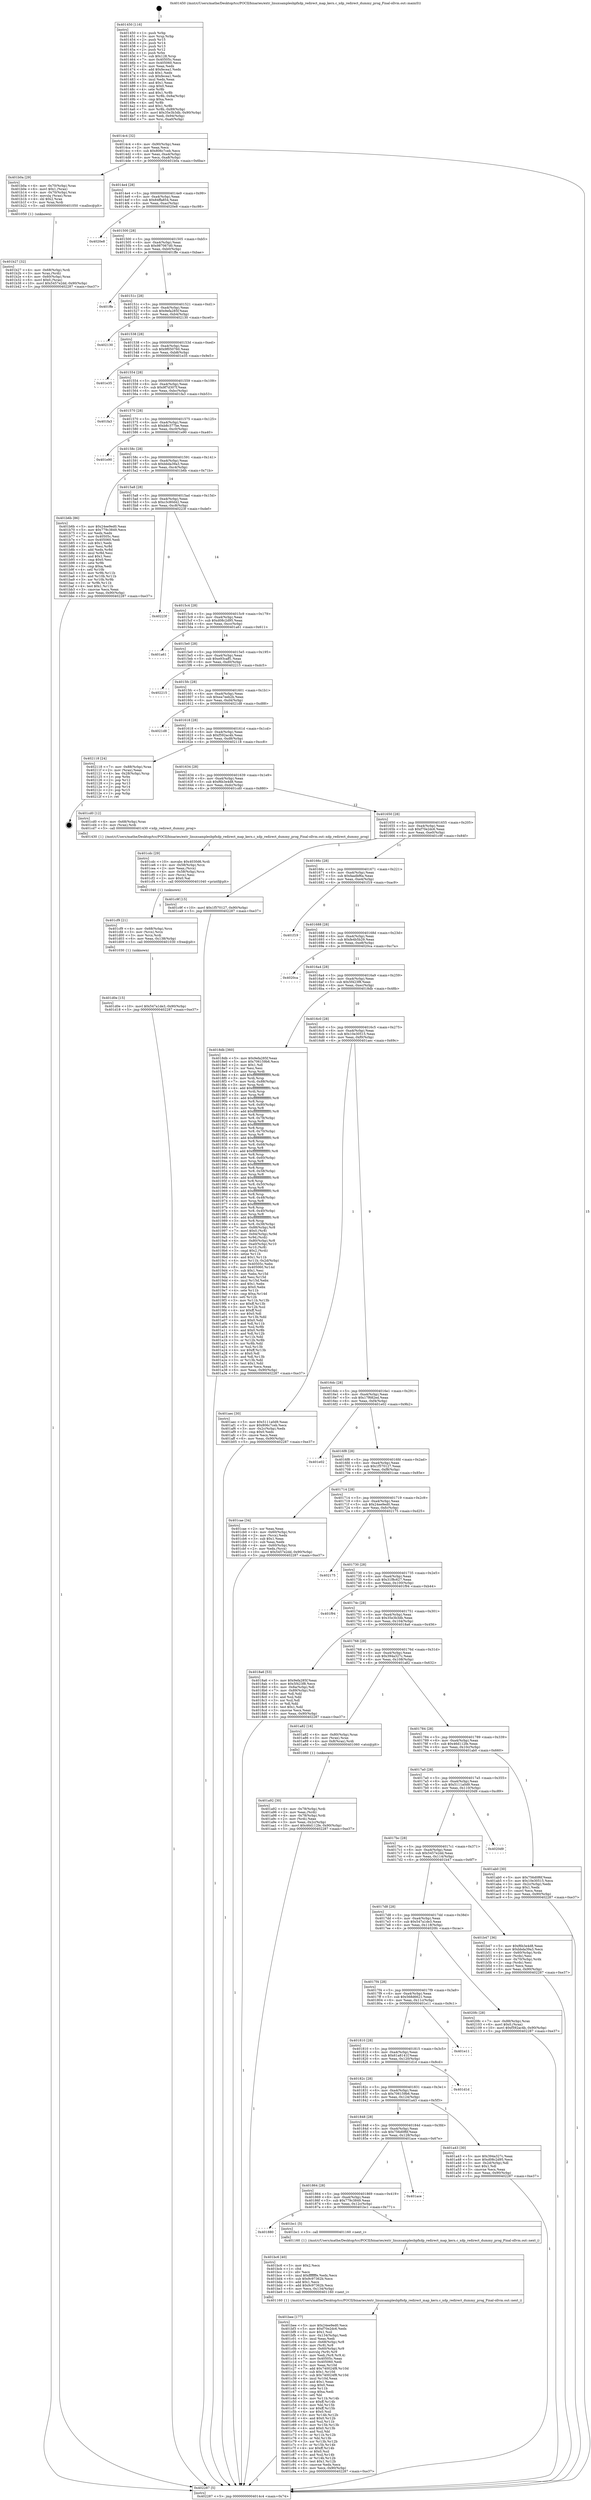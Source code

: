 digraph "0x401450" {
  label = "0x401450 (/mnt/c/Users/mathe/Desktop/tcc/POCII/binaries/extr_linuxsamplesbpfxdp_redirect_map_kern.c_xdp_redirect_dummy_prog_Final-ollvm.out::main(0))"
  labelloc = "t"
  node[shape=record]

  Entry [label="",width=0.3,height=0.3,shape=circle,fillcolor=black,style=filled]
  "0x4014c4" [label="{
     0x4014c4 [32]\l
     | [instrs]\l
     &nbsp;&nbsp;0x4014c4 \<+6\>: mov -0x90(%rbp),%eax\l
     &nbsp;&nbsp;0x4014ca \<+2\>: mov %eax,%ecx\l
     &nbsp;&nbsp;0x4014cc \<+6\>: sub $0x806c7ceb,%ecx\l
     &nbsp;&nbsp;0x4014d2 \<+6\>: mov %eax,-0xa4(%rbp)\l
     &nbsp;&nbsp;0x4014d8 \<+6\>: mov %ecx,-0xa8(%rbp)\l
     &nbsp;&nbsp;0x4014de \<+6\>: je 0000000000401b0a \<main+0x6ba\>\l
  }"]
  "0x401b0a" [label="{
     0x401b0a [29]\l
     | [instrs]\l
     &nbsp;&nbsp;0x401b0a \<+4\>: mov -0x70(%rbp),%rax\l
     &nbsp;&nbsp;0x401b0e \<+6\>: movl $0x1,(%rax)\l
     &nbsp;&nbsp;0x401b14 \<+4\>: mov -0x70(%rbp),%rax\l
     &nbsp;&nbsp;0x401b18 \<+3\>: movslq (%rax),%rax\l
     &nbsp;&nbsp;0x401b1b \<+4\>: shl $0x2,%rax\l
     &nbsp;&nbsp;0x401b1f \<+3\>: mov %rax,%rdi\l
     &nbsp;&nbsp;0x401b22 \<+5\>: call 0000000000401050 \<malloc@plt\>\l
     | [calls]\l
     &nbsp;&nbsp;0x401050 \{1\} (unknown)\l
  }"]
  "0x4014e4" [label="{
     0x4014e4 [28]\l
     | [instrs]\l
     &nbsp;&nbsp;0x4014e4 \<+5\>: jmp 00000000004014e9 \<main+0x99\>\l
     &nbsp;&nbsp;0x4014e9 \<+6\>: mov -0xa4(%rbp),%eax\l
     &nbsp;&nbsp;0x4014ef \<+5\>: sub $0x84ffa854,%eax\l
     &nbsp;&nbsp;0x4014f4 \<+6\>: mov %eax,-0xac(%rbp)\l
     &nbsp;&nbsp;0x4014fa \<+6\>: je 00000000004020e8 \<main+0xc98\>\l
  }"]
  Exit [label="",width=0.3,height=0.3,shape=circle,fillcolor=black,style=filled,peripheries=2]
  "0x4020e8" [label="{
     0x4020e8\l
  }", style=dashed]
  "0x401500" [label="{
     0x401500 [28]\l
     | [instrs]\l
     &nbsp;&nbsp;0x401500 \<+5\>: jmp 0000000000401505 \<main+0xb5\>\l
     &nbsp;&nbsp;0x401505 \<+6\>: mov -0xa4(%rbp),%eax\l
     &nbsp;&nbsp;0x40150b \<+5\>: sub $0x987067d0,%eax\l
     &nbsp;&nbsp;0x401510 \<+6\>: mov %eax,-0xb0(%rbp)\l
     &nbsp;&nbsp;0x401516 \<+6\>: je 0000000000401ffe \<main+0xbae\>\l
  }"]
  "0x401d0e" [label="{
     0x401d0e [15]\l
     | [instrs]\l
     &nbsp;&nbsp;0x401d0e \<+10\>: movl $0x547a1de3,-0x90(%rbp)\l
     &nbsp;&nbsp;0x401d18 \<+5\>: jmp 0000000000402287 \<main+0xe37\>\l
  }"]
  "0x401ffe" [label="{
     0x401ffe\l
  }", style=dashed]
  "0x40151c" [label="{
     0x40151c [28]\l
     | [instrs]\l
     &nbsp;&nbsp;0x40151c \<+5\>: jmp 0000000000401521 \<main+0xd1\>\l
     &nbsp;&nbsp;0x401521 \<+6\>: mov -0xa4(%rbp),%eax\l
     &nbsp;&nbsp;0x401527 \<+5\>: sub $0x9efa285f,%eax\l
     &nbsp;&nbsp;0x40152c \<+6\>: mov %eax,-0xb4(%rbp)\l
     &nbsp;&nbsp;0x401532 \<+6\>: je 0000000000402130 \<main+0xce0\>\l
  }"]
  "0x401cf9" [label="{
     0x401cf9 [21]\l
     | [instrs]\l
     &nbsp;&nbsp;0x401cf9 \<+4\>: mov -0x68(%rbp),%rcx\l
     &nbsp;&nbsp;0x401cfd \<+3\>: mov (%rcx),%rcx\l
     &nbsp;&nbsp;0x401d00 \<+3\>: mov %rcx,%rdi\l
     &nbsp;&nbsp;0x401d03 \<+6\>: mov %eax,-0x138(%rbp)\l
     &nbsp;&nbsp;0x401d09 \<+5\>: call 0000000000401030 \<free@plt\>\l
     | [calls]\l
     &nbsp;&nbsp;0x401030 \{1\} (unknown)\l
  }"]
  "0x402130" [label="{
     0x402130\l
  }", style=dashed]
  "0x401538" [label="{
     0x401538 [28]\l
     | [instrs]\l
     &nbsp;&nbsp;0x401538 \<+5\>: jmp 000000000040153d \<main+0xed\>\l
     &nbsp;&nbsp;0x40153d \<+6\>: mov -0xa4(%rbp),%eax\l
     &nbsp;&nbsp;0x401543 \<+5\>: sub $0x9f050760,%eax\l
     &nbsp;&nbsp;0x401548 \<+6\>: mov %eax,-0xb8(%rbp)\l
     &nbsp;&nbsp;0x40154e \<+6\>: je 0000000000401e35 \<main+0x9e5\>\l
  }"]
  "0x401cdc" [label="{
     0x401cdc [29]\l
     | [instrs]\l
     &nbsp;&nbsp;0x401cdc \<+10\>: movabs $0x4030d6,%rdi\l
     &nbsp;&nbsp;0x401ce6 \<+4\>: mov -0x58(%rbp),%rcx\l
     &nbsp;&nbsp;0x401cea \<+2\>: mov %eax,(%rcx)\l
     &nbsp;&nbsp;0x401cec \<+4\>: mov -0x58(%rbp),%rcx\l
     &nbsp;&nbsp;0x401cf0 \<+2\>: mov (%rcx),%esi\l
     &nbsp;&nbsp;0x401cf2 \<+2\>: mov $0x0,%al\l
     &nbsp;&nbsp;0x401cf4 \<+5\>: call 0000000000401040 \<printf@plt\>\l
     | [calls]\l
     &nbsp;&nbsp;0x401040 \{1\} (unknown)\l
  }"]
  "0x401e35" [label="{
     0x401e35\l
  }", style=dashed]
  "0x401554" [label="{
     0x401554 [28]\l
     | [instrs]\l
     &nbsp;&nbsp;0x401554 \<+5\>: jmp 0000000000401559 \<main+0x109\>\l
     &nbsp;&nbsp;0x401559 \<+6\>: mov -0xa4(%rbp),%eax\l
     &nbsp;&nbsp;0x40155f \<+5\>: sub $0x9f7d307f,%eax\l
     &nbsp;&nbsp;0x401564 \<+6\>: mov %eax,-0xbc(%rbp)\l
     &nbsp;&nbsp;0x40156a \<+6\>: je 0000000000401fa3 \<main+0xb53\>\l
  }"]
  "0x401bee" [label="{
     0x401bee [177]\l
     | [instrs]\l
     &nbsp;&nbsp;0x401bee \<+5\>: mov $0x24ee9ed0,%ecx\l
     &nbsp;&nbsp;0x401bf3 \<+5\>: mov $0xf70e2dc6,%edx\l
     &nbsp;&nbsp;0x401bf8 \<+3\>: mov $0x1,%sil\l
     &nbsp;&nbsp;0x401bfb \<+6\>: mov -0x134(%rbp),%edi\l
     &nbsp;&nbsp;0x401c01 \<+3\>: imul %eax,%edi\l
     &nbsp;&nbsp;0x401c04 \<+4\>: mov -0x68(%rbp),%r8\l
     &nbsp;&nbsp;0x401c08 \<+3\>: mov (%r8),%r8\l
     &nbsp;&nbsp;0x401c0b \<+4\>: mov -0x60(%rbp),%r9\l
     &nbsp;&nbsp;0x401c0f \<+3\>: movslq (%r9),%r9\l
     &nbsp;&nbsp;0x401c12 \<+4\>: mov %edi,(%r8,%r9,4)\l
     &nbsp;&nbsp;0x401c16 \<+7\>: mov 0x40505c,%eax\l
     &nbsp;&nbsp;0x401c1d \<+7\>: mov 0x405060,%edi\l
     &nbsp;&nbsp;0x401c24 \<+3\>: mov %eax,%r10d\l
     &nbsp;&nbsp;0x401c27 \<+7\>: add $0x740024f8,%r10d\l
     &nbsp;&nbsp;0x401c2e \<+4\>: sub $0x1,%r10d\l
     &nbsp;&nbsp;0x401c32 \<+7\>: sub $0x740024f8,%r10d\l
     &nbsp;&nbsp;0x401c39 \<+4\>: imul %r10d,%eax\l
     &nbsp;&nbsp;0x401c3d \<+3\>: and $0x1,%eax\l
     &nbsp;&nbsp;0x401c40 \<+3\>: cmp $0x0,%eax\l
     &nbsp;&nbsp;0x401c43 \<+4\>: sete %r11b\l
     &nbsp;&nbsp;0x401c47 \<+3\>: cmp $0xa,%edi\l
     &nbsp;&nbsp;0x401c4a \<+3\>: setl %bl\l
     &nbsp;&nbsp;0x401c4d \<+3\>: mov %r11b,%r14b\l
     &nbsp;&nbsp;0x401c50 \<+4\>: xor $0xff,%r14b\l
     &nbsp;&nbsp;0x401c54 \<+3\>: mov %bl,%r15b\l
     &nbsp;&nbsp;0x401c57 \<+4\>: xor $0xff,%r15b\l
     &nbsp;&nbsp;0x401c5b \<+4\>: xor $0x0,%sil\l
     &nbsp;&nbsp;0x401c5f \<+3\>: mov %r14b,%r12b\l
     &nbsp;&nbsp;0x401c62 \<+4\>: and $0x0,%r12b\l
     &nbsp;&nbsp;0x401c66 \<+3\>: and %sil,%r11b\l
     &nbsp;&nbsp;0x401c69 \<+3\>: mov %r15b,%r13b\l
     &nbsp;&nbsp;0x401c6c \<+4\>: and $0x0,%r13b\l
     &nbsp;&nbsp;0x401c70 \<+3\>: and %sil,%bl\l
     &nbsp;&nbsp;0x401c73 \<+3\>: or %r11b,%r12b\l
     &nbsp;&nbsp;0x401c76 \<+3\>: or %bl,%r13b\l
     &nbsp;&nbsp;0x401c79 \<+3\>: xor %r13b,%r12b\l
     &nbsp;&nbsp;0x401c7c \<+3\>: or %r15b,%r14b\l
     &nbsp;&nbsp;0x401c7f \<+4\>: xor $0xff,%r14b\l
     &nbsp;&nbsp;0x401c83 \<+4\>: or $0x0,%sil\l
     &nbsp;&nbsp;0x401c87 \<+3\>: and %sil,%r14b\l
     &nbsp;&nbsp;0x401c8a \<+3\>: or %r14b,%r12b\l
     &nbsp;&nbsp;0x401c8d \<+4\>: test $0x1,%r12b\l
     &nbsp;&nbsp;0x401c91 \<+3\>: cmovne %edx,%ecx\l
     &nbsp;&nbsp;0x401c94 \<+6\>: mov %ecx,-0x90(%rbp)\l
     &nbsp;&nbsp;0x401c9a \<+5\>: jmp 0000000000402287 \<main+0xe37\>\l
  }"]
  "0x401fa3" [label="{
     0x401fa3\l
  }", style=dashed]
  "0x401570" [label="{
     0x401570 [28]\l
     | [instrs]\l
     &nbsp;&nbsp;0x401570 \<+5\>: jmp 0000000000401575 \<main+0x125\>\l
     &nbsp;&nbsp;0x401575 \<+6\>: mov -0xa4(%rbp),%eax\l
     &nbsp;&nbsp;0x40157b \<+5\>: sub $0xb8c377be,%eax\l
     &nbsp;&nbsp;0x401580 \<+6\>: mov %eax,-0xc0(%rbp)\l
     &nbsp;&nbsp;0x401586 \<+6\>: je 0000000000401e90 \<main+0xa40\>\l
  }"]
  "0x401bc6" [label="{
     0x401bc6 [40]\l
     | [instrs]\l
     &nbsp;&nbsp;0x401bc6 \<+5\>: mov $0x2,%ecx\l
     &nbsp;&nbsp;0x401bcb \<+1\>: cltd\l
     &nbsp;&nbsp;0x401bcc \<+2\>: idiv %ecx\l
     &nbsp;&nbsp;0x401bce \<+6\>: imul $0xfffffffe,%edx,%ecx\l
     &nbsp;&nbsp;0x401bd4 \<+6\>: sub $0x9c97362b,%ecx\l
     &nbsp;&nbsp;0x401bda \<+3\>: add $0x1,%ecx\l
     &nbsp;&nbsp;0x401bdd \<+6\>: add $0x9c97362b,%ecx\l
     &nbsp;&nbsp;0x401be3 \<+6\>: mov %ecx,-0x134(%rbp)\l
     &nbsp;&nbsp;0x401be9 \<+5\>: call 0000000000401160 \<next_i\>\l
     | [calls]\l
     &nbsp;&nbsp;0x401160 \{1\} (/mnt/c/Users/mathe/Desktop/tcc/POCII/binaries/extr_linuxsamplesbpfxdp_redirect_map_kern.c_xdp_redirect_dummy_prog_Final-ollvm.out::next_i)\l
  }"]
  "0x401e90" [label="{
     0x401e90\l
  }", style=dashed]
  "0x40158c" [label="{
     0x40158c [28]\l
     | [instrs]\l
     &nbsp;&nbsp;0x40158c \<+5\>: jmp 0000000000401591 \<main+0x141\>\l
     &nbsp;&nbsp;0x401591 \<+6\>: mov -0xa4(%rbp),%eax\l
     &nbsp;&nbsp;0x401597 \<+5\>: sub $0xbbda39a3,%eax\l
     &nbsp;&nbsp;0x40159c \<+6\>: mov %eax,-0xc4(%rbp)\l
     &nbsp;&nbsp;0x4015a2 \<+6\>: je 0000000000401b6b \<main+0x71b\>\l
  }"]
  "0x401880" [label="{
     0x401880\l
  }", style=dashed]
  "0x401b6b" [label="{
     0x401b6b [86]\l
     | [instrs]\l
     &nbsp;&nbsp;0x401b6b \<+5\>: mov $0x24ee9ed0,%eax\l
     &nbsp;&nbsp;0x401b70 \<+5\>: mov $0x779c3849,%ecx\l
     &nbsp;&nbsp;0x401b75 \<+2\>: xor %edx,%edx\l
     &nbsp;&nbsp;0x401b77 \<+7\>: mov 0x40505c,%esi\l
     &nbsp;&nbsp;0x401b7e \<+7\>: mov 0x405060,%edi\l
     &nbsp;&nbsp;0x401b85 \<+3\>: sub $0x1,%edx\l
     &nbsp;&nbsp;0x401b88 \<+3\>: mov %esi,%r8d\l
     &nbsp;&nbsp;0x401b8b \<+3\>: add %edx,%r8d\l
     &nbsp;&nbsp;0x401b8e \<+4\>: imul %r8d,%esi\l
     &nbsp;&nbsp;0x401b92 \<+3\>: and $0x1,%esi\l
     &nbsp;&nbsp;0x401b95 \<+3\>: cmp $0x0,%esi\l
     &nbsp;&nbsp;0x401b98 \<+4\>: sete %r9b\l
     &nbsp;&nbsp;0x401b9c \<+3\>: cmp $0xa,%edi\l
     &nbsp;&nbsp;0x401b9f \<+4\>: setl %r10b\l
     &nbsp;&nbsp;0x401ba3 \<+3\>: mov %r9b,%r11b\l
     &nbsp;&nbsp;0x401ba6 \<+3\>: and %r10b,%r11b\l
     &nbsp;&nbsp;0x401ba9 \<+3\>: xor %r10b,%r9b\l
     &nbsp;&nbsp;0x401bac \<+3\>: or %r9b,%r11b\l
     &nbsp;&nbsp;0x401baf \<+4\>: test $0x1,%r11b\l
     &nbsp;&nbsp;0x401bb3 \<+3\>: cmovne %ecx,%eax\l
     &nbsp;&nbsp;0x401bb6 \<+6\>: mov %eax,-0x90(%rbp)\l
     &nbsp;&nbsp;0x401bbc \<+5\>: jmp 0000000000402287 \<main+0xe37\>\l
  }"]
  "0x4015a8" [label="{
     0x4015a8 [28]\l
     | [instrs]\l
     &nbsp;&nbsp;0x4015a8 \<+5\>: jmp 00000000004015ad \<main+0x15d\>\l
     &nbsp;&nbsp;0x4015ad \<+6\>: mov -0xa4(%rbp),%eax\l
     &nbsp;&nbsp;0x4015b3 \<+5\>: sub $0xc3c80d42,%eax\l
     &nbsp;&nbsp;0x4015b8 \<+6\>: mov %eax,-0xc8(%rbp)\l
     &nbsp;&nbsp;0x4015be \<+6\>: je 000000000040223f \<main+0xdef\>\l
  }"]
  "0x401bc1" [label="{
     0x401bc1 [5]\l
     | [instrs]\l
     &nbsp;&nbsp;0x401bc1 \<+5\>: call 0000000000401160 \<next_i\>\l
     | [calls]\l
     &nbsp;&nbsp;0x401160 \{1\} (/mnt/c/Users/mathe/Desktop/tcc/POCII/binaries/extr_linuxsamplesbpfxdp_redirect_map_kern.c_xdp_redirect_dummy_prog_Final-ollvm.out::next_i)\l
  }"]
  "0x40223f" [label="{
     0x40223f\l
  }", style=dashed]
  "0x4015c4" [label="{
     0x4015c4 [28]\l
     | [instrs]\l
     &nbsp;&nbsp;0x4015c4 \<+5\>: jmp 00000000004015c9 \<main+0x179\>\l
     &nbsp;&nbsp;0x4015c9 \<+6\>: mov -0xa4(%rbp),%eax\l
     &nbsp;&nbsp;0x4015cf \<+5\>: sub $0xd08c2d95,%eax\l
     &nbsp;&nbsp;0x4015d4 \<+6\>: mov %eax,-0xcc(%rbp)\l
     &nbsp;&nbsp;0x4015da \<+6\>: je 0000000000401a61 \<main+0x611\>\l
  }"]
  "0x401864" [label="{
     0x401864 [28]\l
     | [instrs]\l
     &nbsp;&nbsp;0x401864 \<+5\>: jmp 0000000000401869 \<main+0x419\>\l
     &nbsp;&nbsp;0x401869 \<+6\>: mov -0xa4(%rbp),%eax\l
     &nbsp;&nbsp;0x40186f \<+5\>: sub $0x779c3849,%eax\l
     &nbsp;&nbsp;0x401874 \<+6\>: mov %eax,-0x12c(%rbp)\l
     &nbsp;&nbsp;0x40187a \<+6\>: je 0000000000401bc1 \<main+0x771\>\l
  }"]
  "0x401a61" [label="{
     0x401a61\l
  }", style=dashed]
  "0x4015e0" [label="{
     0x4015e0 [28]\l
     | [instrs]\l
     &nbsp;&nbsp;0x4015e0 \<+5\>: jmp 00000000004015e5 \<main+0x195\>\l
     &nbsp;&nbsp;0x4015e5 \<+6\>: mov -0xa4(%rbp),%eax\l
     &nbsp;&nbsp;0x4015eb \<+5\>: sub $0xe93caff1,%eax\l
     &nbsp;&nbsp;0x4015f0 \<+6\>: mov %eax,-0xd0(%rbp)\l
     &nbsp;&nbsp;0x4015f6 \<+6\>: je 0000000000402215 \<main+0xdc5\>\l
  }"]
  "0x401ace" [label="{
     0x401ace\l
  }", style=dashed]
  "0x402215" [label="{
     0x402215\l
  }", style=dashed]
  "0x4015fc" [label="{
     0x4015fc [28]\l
     | [instrs]\l
     &nbsp;&nbsp;0x4015fc \<+5\>: jmp 0000000000401601 \<main+0x1b1\>\l
     &nbsp;&nbsp;0x401601 \<+6\>: mov -0xa4(%rbp),%eax\l
     &nbsp;&nbsp;0x401607 \<+5\>: sub $0xea7eeb2b,%eax\l
     &nbsp;&nbsp;0x40160c \<+6\>: mov %eax,-0xd4(%rbp)\l
     &nbsp;&nbsp;0x401612 \<+6\>: je 00000000004021d8 \<main+0xd88\>\l
  }"]
  "0x401b27" [label="{
     0x401b27 [32]\l
     | [instrs]\l
     &nbsp;&nbsp;0x401b27 \<+4\>: mov -0x68(%rbp),%rdi\l
     &nbsp;&nbsp;0x401b2b \<+3\>: mov %rax,(%rdi)\l
     &nbsp;&nbsp;0x401b2e \<+4\>: mov -0x60(%rbp),%rax\l
     &nbsp;&nbsp;0x401b32 \<+6\>: movl $0x0,(%rax)\l
     &nbsp;&nbsp;0x401b38 \<+10\>: movl $0x5457e2dd,-0x90(%rbp)\l
     &nbsp;&nbsp;0x401b42 \<+5\>: jmp 0000000000402287 \<main+0xe37\>\l
  }"]
  "0x4021d8" [label="{
     0x4021d8\l
  }", style=dashed]
  "0x401618" [label="{
     0x401618 [28]\l
     | [instrs]\l
     &nbsp;&nbsp;0x401618 \<+5\>: jmp 000000000040161d \<main+0x1cd\>\l
     &nbsp;&nbsp;0x40161d \<+6\>: mov -0xa4(%rbp),%eax\l
     &nbsp;&nbsp;0x401623 \<+5\>: sub $0xf592ac4b,%eax\l
     &nbsp;&nbsp;0x401628 \<+6\>: mov %eax,-0xd8(%rbp)\l
     &nbsp;&nbsp;0x40162e \<+6\>: je 0000000000402118 \<main+0xcc8\>\l
  }"]
  "0x401a92" [label="{
     0x401a92 [30]\l
     | [instrs]\l
     &nbsp;&nbsp;0x401a92 \<+4\>: mov -0x78(%rbp),%rdi\l
     &nbsp;&nbsp;0x401a96 \<+2\>: mov %eax,(%rdi)\l
     &nbsp;&nbsp;0x401a98 \<+4\>: mov -0x78(%rbp),%rdi\l
     &nbsp;&nbsp;0x401a9c \<+2\>: mov (%rdi),%eax\l
     &nbsp;&nbsp;0x401a9e \<+3\>: mov %eax,-0x2c(%rbp)\l
     &nbsp;&nbsp;0x401aa1 \<+10\>: movl $0x46d112fe,-0x90(%rbp)\l
     &nbsp;&nbsp;0x401aab \<+5\>: jmp 0000000000402287 \<main+0xe37\>\l
  }"]
  "0x402118" [label="{
     0x402118 [24]\l
     | [instrs]\l
     &nbsp;&nbsp;0x402118 \<+7\>: mov -0x88(%rbp),%rax\l
     &nbsp;&nbsp;0x40211f \<+2\>: mov (%rax),%eax\l
     &nbsp;&nbsp;0x402121 \<+4\>: lea -0x28(%rbp),%rsp\l
     &nbsp;&nbsp;0x402125 \<+1\>: pop %rbx\l
     &nbsp;&nbsp;0x402126 \<+2\>: pop %r12\l
     &nbsp;&nbsp;0x402128 \<+2\>: pop %r13\l
     &nbsp;&nbsp;0x40212a \<+2\>: pop %r14\l
     &nbsp;&nbsp;0x40212c \<+2\>: pop %r15\l
     &nbsp;&nbsp;0x40212e \<+1\>: pop %rbp\l
     &nbsp;&nbsp;0x40212f \<+1\>: ret\l
  }"]
  "0x401634" [label="{
     0x401634 [28]\l
     | [instrs]\l
     &nbsp;&nbsp;0x401634 \<+5\>: jmp 0000000000401639 \<main+0x1e9\>\l
     &nbsp;&nbsp;0x401639 \<+6\>: mov -0xa4(%rbp),%eax\l
     &nbsp;&nbsp;0x40163f \<+5\>: sub $0xf6b3e4d8,%eax\l
     &nbsp;&nbsp;0x401644 \<+6\>: mov %eax,-0xdc(%rbp)\l
     &nbsp;&nbsp;0x40164a \<+6\>: je 0000000000401cd0 \<main+0x880\>\l
  }"]
  "0x401848" [label="{
     0x401848 [28]\l
     | [instrs]\l
     &nbsp;&nbsp;0x401848 \<+5\>: jmp 000000000040184d \<main+0x3fd\>\l
     &nbsp;&nbsp;0x40184d \<+6\>: mov -0xa4(%rbp),%eax\l
     &nbsp;&nbsp;0x401853 \<+5\>: sub $0x756d0f6f,%eax\l
     &nbsp;&nbsp;0x401858 \<+6\>: mov %eax,-0x128(%rbp)\l
     &nbsp;&nbsp;0x40185e \<+6\>: je 0000000000401ace \<main+0x67e\>\l
  }"]
  "0x401cd0" [label="{
     0x401cd0 [12]\l
     | [instrs]\l
     &nbsp;&nbsp;0x401cd0 \<+4\>: mov -0x68(%rbp),%rax\l
     &nbsp;&nbsp;0x401cd4 \<+3\>: mov (%rax),%rdi\l
     &nbsp;&nbsp;0x401cd7 \<+5\>: call 0000000000401430 \<xdp_redirect_dummy_prog\>\l
     | [calls]\l
     &nbsp;&nbsp;0x401430 \{1\} (/mnt/c/Users/mathe/Desktop/tcc/POCII/binaries/extr_linuxsamplesbpfxdp_redirect_map_kern.c_xdp_redirect_dummy_prog_Final-ollvm.out::xdp_redirect_dummy_prog)\l
  }"]
  "0x401650" [label="{
     0x401650 [28]\l
     | [instrs]\l
     &nbsp;&nbsp;0x401650 \<+5\>: jmp 0000000000401655 \<main+0x205\>\l
     &nbsp;&nbsp;0x401655 \<+6\>: mov -0xa4(%rbp),%eax\l
     &nbsp;&nbsp;0x40165b \<+5\>: sub $0xf70e2dc6,%eax\l
     &nbsp;&nbsp;0x401660 \<+6\>: mov %eax,-0xe0(%rbp)\l
     &nbsp;&nbsp;0x401666 \<+6\>: je 0000000000401c9f \<main+0x84f\>\l
  }"]
  "0x401a43" [label="{
     0x401a43 [30]\l
     | [instrs]\l
     &nbsp;&nbsp;0x401a43 \<+5\>: mov $0x394a327c,%eax\l
     &nbsp;&nbsp;0x401a48 \<+5\>: mov $0xd08c2d95,%ecx\l
     &nbsp;&nbsp;0x401a4d \<+3\>: mov -0x2d(%rbp),%dl\l
     &nbsp;&nbsp;0x401a50 \<+3\>: test $0x1,%dl\l
     &nbsp;&nbsp;0x401a53 \<+3\>: cmovne %ecx,%eax\l
     &nbsp;&nbsp;0x401a56 \<+6\>: mov %eax,-0x90(%rbp)\l
     &nbsp;&nbsp;0x401a5c \<+5\>: jmp 0000000000402287 \<main+0xe37\>\l
  }"]
  "0x401c9f" [label="{
     0x401c9f [15]\l
     | [instrs]\l
     &nbsp;&nbsp;0x401c9f \<+10\>: movl $0x1f570127,-0x90(%rbp)\l
     &nbsp;&nbsp;0x401ca9 \<+5\>: jmp 0000000000402287 \<main+0xe37\>\l
  }"]
  "0x40166c" [label="{
     0x40166c [28]\l
     | [instrs]\l
     &nbsp;&nbsp;0x40166c \<+5\>: jmp 0000000000401671 \<main+0x221\>\l
     &nbsp;&nbsp;0x401671 \<+6\>: mov -0xa4(%rbp),%eax\l
     &nbsp;&nbsp;0x401677 \<+5\>: sub $0xfaadbf6a,%eax\l
     &nbsp;&nbsp;0x40167c \<+6\>: mov %eax,-0xe4(%rbp)\l
     &nbsp;&nbsp;0x401682 \<+6\>: je 0000000000401f19 \<main+0xac9\>\l
  }"]
  "0x40182c" [label="{
     0x40182c [28]\l
     | [instrs]\l
     &nbsp;&nbsp;0x40182c \<+5\>: jmp 0000000000401831 \<main+0x3e1\>\l
     &nbsp;&nbsp;0x401831 \<+6\>: mov -0xa4(%rbp),%eax\l
     &nbsp;&nbsp;0x401837 \<+5\>: sub $0x706159b6,%eax\l
     &nbsp;&nbsp;0x40183c \<+6\>: mov %eax,-0x124(%rbp)\l
     &nbsp;&nbsp;0x401842 \<+6\>: je 0000000000401a43 \<main+0x5f3\>\l
  }"]
  "0x401f19" [label="{
     0x401f19\l
  }", style=dashed]
  "0x401688" [label="{
     0x401688 [28]\l
     | [instrs]\l
     &nbsp;&nbsp;0x401688 \<+5\>: jmp 000000000040168d \<main+0x23d\>\l
     &nbsp;&nbsp;0x40168d \<+6\>: mov -0xa4(%rbp),%eax\l
     &nbsp;&nbsp;0x401693 \<+5\>: sub $0xfe4b5b29,%eax\l
     &nbsp;&nbsp;0x401698 \<+6\>: mov %eax,-0xe8(%rbp)\l
     &nbsp;&nbsp;0x40169e \<+6\>: je 00000000004020ca \<main+0xc7a\>\l
  }"]
  "0x401d1d" [label="{
     0x401d1d\l
  }", style=dashed]
  "0x4020ca" [label="{
     0x4020ca\l
  }", style=dashed]
  "0x4016a4" [label="{
     0x4016a4 [28]\l
     | [instrs]\l
     &nbsp;&nbsp;0x4016a4 \<+5\>: jmp 00000000004016a9 \<main+0x259\>\l
     &nbsp;&nbsp;0x4016a9 \<+6\>: mov -0xa4(%rbp),%eax\l
     &nbsp;&nbsp;0x4016af \<+5\>: sub $0x5f423f8,%eax\l
     &nbsp;&nbsp;0x4016b4 \<+6\>: mov %eax,-0xec(%rbp)\l
     &nbsp;&nbsp;0x4016ba \<+6\>: je 00000000004018db \<main+0x48b\>\l
  }"]
  "0x401810" [label="{
     0x401810 [28]\l
     | [instrs]\l
     &nbsp;&nbsp;0x401810 \<+5\>: jmp 0000000000401815 \<main+0x3c5\>\l
     &nbsp;&nbsp;0x401815 \<+6\>: mov -0xa4(%rbp),%eax\l
     &nbsp;&nbsp;0x40181b \<+5\>: sub $0x61a8141f,%eax\l
     &nbsp;&nbsp;0x401820 \<+6\>: mov %eax,-0x120(%rbp)\l
     &nbsp;&nbsp;0x401826 \<+6\>: je 0000000000401d1d \<main+0x8cd\>\l
  }"]
  "0x4018db" [label="{
     0x4018db [360]\l
     | [instrs]\l
     &nbsp;&nbsp;0x4018db \<+5\>: mov $0x9efa285f,%eax\l
     &nbsp;&nbsp;0x4018e0 \<+5\>: mov $0x706159b6,%ecx\l
     &nbsp;&nbsp;0x4018e5 \<+2\>: mov $0x1,%dl\l
     &nbsp;&nbsp;0x4018e7 \<+2\>: xor %esi,%esi\l
     &nbsp;&nbsp;0x4018e9 \<+3\>: mov %rsp,%rdi\l
     &nbsp;&nbsp;0x4018ec \<+4\>: add $0xfffffffffffffff0,%rdi\l
     &nbsp;&nbsp;0x4018f0 \<+3\>: mov %rdi,%rsp\l
     &nbsp;&nbsp;0x4018f3 \<+7\>: mov %rdi,-0x88(%rbp)\l
     &nbsp;&nbsp;0x4018fa \<+3\>: mov %rsp,%rdi\l
     &nbsp;&nbsp;0x4018fd \<+4\>: add $0xfffffffffffffff0,%rdi\l
     &nbsp;&nbsp;0x401901 \<+3\>: mov %rdi,%rsp\l
     &nbsp;&nbsp;0x401904 \<+3\>: mov %rsp,%r8\l
     &nbsp;&nbsp;0x401907 \<+4\>: add $0xfffffffffffffff0,%r8\l
     &nbsp;&nbsp;0x40190b \<+3\>: mov %r8,%rsp\l
     &nbsp;&nbsp;0x40190e \<+4\>: mov %r8,-0x80(%rbp)\l
     &nbsp;&nbsp;0x401912 \<+3\>: mov %rsp,%r8\l
     &nbsp;&nbsp;0x401915 \<+4\>: add $0xfffffffffffffff0,%r8\l
     &nbsp;&nbsp;0x401919 \<+3\>: mov %r8,%rsp\l
     &nbsp;&nbsp;0x40191c \<+4\>: mov %r8,-0x78(%rbp)\l
     &nbsp;&nbsp;0x401920 \<+3\>: mov %rsp,%r8\l
     &nbsp;&nbsp;0x401923 \<+4\>: add $0xfffffffffffffff0,%r8\l
     &nbsp;&nbsp;0x401927 \<+3\>: mov %r8,%rsp\l
     &nbsp;&nbsp;0x40192a \<+4\>: mov %r8,-0x70(%rbp)\l
     &nbsp;&nbsp;0x40192e \<+3\>: mov %rsp,%r8\l
     &nbsp;&nbsp;0x401931 \<+4\>: add $0xfffffffffffffff0,%r8\l
     &nbsp;&nbsp;0x401935 \<+3\>: mov %r8,%rsp\l
     &nbsp;&nbsp;0x401938 \<+4\>: mov %r8,-0x68(%rbp)\l
     &nbsp;&nbsp;0x40193c \<+3\>: mov %rsp,%r8\l
     &nbsp;&nbsp;0x40193f \<+4\>: add $0xfffffffffffffff0,%r8\l
     &nbsp;&nbsp;0x401943 \<+3\>: mov %r8,%rsp\l
     &nbsp;&nbsp;0x401946 \<+4\>: mov %r8,-0x60(%rbp)\l
     &nbsp;&nbsp;0x40194a \<+3\>: mov %rsp,%r8\l
     &nbsp;&nbsp;0x40194d \<+4\>: add $0xfffffffffffffff0,%r8\l
     &nbsp;&nbsp;0x401951 \<+3\>: mov %r8,%rsp\l
     &nbsp;&nbsp;0x401954 \<+4\>: mov %r8,-0x58(%rbp)\l
     &nbsp;&nbsp;0x401958 \<+3\>: mov %rsp,%r8\l
     &nbsp;&nbsp;0x40195b \<+4\>: add $0xfffffffffffffff0,%r8\l
     &nbsp;&nbsp;0x40195f \<+3\>: mov %r8,%rsp\l
     &nbsp;&nbsp;0x401962 \<+4\>: mov %r8,-0x50(%rbp)\l
     &nbsp;&nbsp;0x401966 \<+3\>: mov %rsp,%r8\l
     &nbsp;&nbsp;0x401969 \<+4\>: add $0xfffffffffffffff0,%r8\l
     &nbsp;&nbsp;0x40196d \<+3\>: mov %r8,%rsp\l
     &nbsp;&nbsp;0x401970 \<+4\>: mov %r8,-0x48(%rbp)\l
     &nbsp;&nbsp;0x401974 \<+3\>: mov %rsp,%r8\l
     &nbsp;&nbsp;0x401977 \<+4\>: add $0xfffffffffffffff0,%r8\l
     &nbsp;&nbsp;0x40197b \<+3\>: mov %r8,%rsp\l
     &nbsp;&nbsp;0x40197e \<+4\>: mov %r8,-0x40(%rbp)\l
     &nbsp;&nbsp;0x401982 \<+3\>: mov %rsp,%r8\l
     &nbsp;&nbsp;0x401985 \<+4\>: add $0xfffffffffffffff0,%r8\l
     &nbsp;&nbsp;0x401989 \<+3\>: mov %r8,%rsp\l
     &nbsp;&nbsp;0x40198c \<+4\>: mov %r8,-0x38(%rbp)\l
     &nbsp;&nbsp;0x401990 \<+7\>: mov -0x88(%rbp),%r8\l
     &nbsp;&nbsp;0x401997 \<+7\>: movl $0x0,(%r8)\l
     &nbsp;&nbsp;0x40199e \<+7\>: mov -0x94(%rbp),%r9d\l
     &nbsp;&nbsp;0x4019a5 \<+3\>: mov %r9d,(%rdi)\l
     &nbsp;&nbsp;0x4019a8 \<+4\>: mov -0x80(%rbp),%r8\l
     &nbsp;&nbsp;0x4019ac \<+7\>: mov -0xa0(%rbp),%r10\l
     &nbsp;&nbsp;0x4019b3 \<+3\>: mov %r10,(%r8)\l
     &nbsp;&nbsp;0x4019b6 \<+3\>: cmpl $0x2,(%rdi)\l
     &nbsp;&nbsp;0x4019b9 \<+4\>: setne %r11b\l
     &nbsp;&nbsp;0x4019bd \<+4\>: and $0x1,%r11b\l
     &nbsp;&nbsp;0x4019c1 \<+4\>: mov %r11b,-0x2d(%rbp)\l
     &nbsp;&nbsp;0x4019c5 \<+7\>: mov 0x40505c,%ebx\l
     &nbsp;&nbsp;0x4019cc \<+8\>: mov 0x405060,%r14d\l
     &nbsp;&nbsp;0x4019d4 \<+3\>: sub $0x1,%esi\l
     &nbsp;&nbsp;0x4019d7 \<+3\>: mov %ebx,%r15d\l
     &nbsp;&nbsp;0x4019da \<+3\>: add %esi,%r15d\l
     &nbsp;&nbsp;0x4019dd \<+4\>: imul %r15d,%ebx\l
     &nbsp;&nbsp;0x4019e1 \<+3\>: and $0x1,%ebx\l
     &nbsp;&nbsp;0x4019e4 \<+3\>: cmp $0x0,%ebx\l
     &nbsp;&nbsp;0x4019e7 \<+4\>: sete %r11b\l
     &nbsp;&nbsp;0x4019eb \<+4\>: cmp $0xa,%r14d\l
     &nbsp;&nbsp;0x4019ef \<+4\>: setl %r12b\l
     &nbsp;&nbsp;0x4019f3 \<+3\>: mov %r11b,%r13b\l
     &nbsp;&nbsp;0x4019f6 \<+4\>: xor $0xff,%r13b\l
     &nbsp;&nbsp;0x4019fa \<+3\>: mov %r12b,%sil\l
     &nbsp;&nbsp;0x4019fd \<+4\>: xor $0xff,%sil\l
     &nbsp;&nbsp;0x401a01 \<+3\>: xor $0x0,%dl\l
     &nbsp;&nbsp;0x401a04 \<+3\>: mov %r13b,%dil\l
     &nbsp;&nbsp;0x401a07 \<+4\>: and $0x0,%dil\l
     &nbsp;&nbsp;0x401a0b \<+3\>: and %dl,%r11b\l
     &nbsp;&nbsp;0x401a0e \<+3\>: mov %sil,%r8b\l
     &nbsp;&nbsp;0x401a11 \<+4\>: and $0x0,%r8b\l
     &nbsp;&nbsp;0x401a15 \<+3\>: and %dl,%r12b\l
     &nbsp;&nbsp;0x401a18 \<+3\>: or %r11b,%dil\l
     &nbsp;&nbsp;0x401a1b \<+3\>: or %r12b,%r8b\l
     &nbsp;&nbsp;0x401a1e \<+3\>: xor %r8b,%dil\l
     &nbsp;&nbsp;0x401a21 \<+3\>: or %sil,%r13b\l
     &nbsp;&nbsp;0x401a24 \<+4\>: xor $0xff,%r13b\l
     &nbsp;&nbsp;0x401a28 \<+3\>: or $0x0,%dl\l
     &nbsp;&nbsp;0x401a2b \<+3\>: and %dl,%r13b\l
     &nbsp;&nbsp;0x401a2e \<+3\>: or %r13b,%dil\l
     &nbsp;&nbsp;0x401a31 \<+4\>: test $0x1,%dil\l
     &nbsp;&nbsp;0x401a35 \<+3\>: cmovne %ecx,%eax\l
     &nbsp;&nbsp;0x401a38 \<+6\>: mov %eax,-0x90(%rbp)\l
     &nbsp;&nbsp;0x401a3e \<+5\>: jmp 0000000000402287 \<main+0xe37\>\l
  }"]
  "0x4016c0" [label="{
     0x4016c0 [28]\l
     | [instrs]\l
     &nbsp;&nbsp;0x4016c0 \<+5\>: jmp 00000000004016c5 \<main+0x275\>\l
     &nbsp;&nbsp;0x4016c5 \<+6\>: mov -0xa4(%rbp),%eax\l
     &nbsp;&nbsp;0x4016cb \<+5\>: sub $0x10e30515,%eax\l
     &nbsp;&nbsp;0x4016d0 \<+6\>: mov %eax,-0xf0(%rbp)\l
     &nbsp;&nbsp;0x4016d6 \<+6\>: je 0000000000401aec \<main+0x69c\>\l
  }"]
  "0x401e11" [label="{
     0x401e11\l
  }", style=dashed]
  "0x401aec" [label="{
     0x401aec [30]\l
     | [instrs]\l
     &nbsp;&nbsp;0x401aec \<+5\>: mov $0x5111a0d9,%eax\l
     &nbsp;&nbsp;0x401af1 \<+5\>: mov $0x806c7ceb,%ecx\l
     &nbsp;&nbsp;0x401af6 \<+3\>: mov -0x2c(%rbp),%edx\l
     &nbsp;&nbsp;0x401af9 \<+3\>: cmp $0x0,%edx\l
     &nbsp;&nbsp;0x401afc \<+3\>: cmove %ecx,%eax\l
     &nbsp;&nbsp;0x401aff \<+6\>: mov %eax,-0x90(%rbp)\l
     &nbsp;&nbsp;0x401b05 \<+5\>: jmp 0000000000402287 \<main+0xe37\>\l
  }"]
  "0x4016dc" [label="{
     0x4016dc [28]\l
     | [instrs]\l
     &nbsp;&nbsp;0x4016dc \<+5\>: jmp 00000000004016e1 \<main+0x291\>\l
     &nbsp;&nbsp;0x4016e1 \<+6\>: mov -0xa4(%rbp),%eax\l
     &nbsp;&nbsp;0x4016e7 \<+5\>: sub $0x17f682ed,%eax\l
     &nbsp;&nbsp;0x4016ec \<+6\>: mov %eax,-0xf4(%rbp)\l
     &nbsp;&nbsp;0x4016f2 \<+6\>: je 0000000000401e02 \<main+0x9b2\>\l
  }"]
  "0x4017f4" [label="{
     0x4017f4 [28]\l
     | [instrs]\l
     &nbsp;&nbsp;0x4017f4 \<+5\>: jmp 00000000004017f9 \<main+0x3a9\>\l
     &nbsp;&nbsp;0x4017f9 \<+6\>: mov -0xa4(%rbp),%eax\l
     &nbsp;&nbsp;0x4017ff \<+5\>: sub $0x568d6621,%eax\l
     &nbsp;&nbsp;0x401804 \<+6\>: mov %eax,-0x11c(%rbp)\l
     &nbsp;&nbsp;0x40180a \<+6\>: je 0000000000401e11 \<main+0x9c1\>\l
  }"]
  "0x401e02" [label="{
     0x401e02\l
  }", style=dashed]
  "0x4016f8" [label="{
     0x4016f8 [28]\l
     | [instrs]\l
     &nbsp;&nbsp;0x4016f8 \<+5\>: jmp 00000000004016fd \<main+0x2ad\>\l
     &nbsp;&nbsp;0x4016fd \<+6\>: mov -0xa4(%rbp),%eax\l
     &nbsp;&nbsp;0x401703 \<+5\>: sub $0x1f570127,%eax\l
     &nbsp;&nbsp;0x401708 \<+6\>: mov %eax,-0xf8(%rbp)\l
     &nbsp;&nbsp;0x40170e \<+6\>: je 0000000000401cae \<main+0x85e\>\l
  }"]
  "0x4020fc" [label="{
     0x4020fc [28]\l
     | [instrs]\l
     &nbsp;&nbsp;0x4020fc \<+7\>: mov -0x88(%rbp),%rax\l
     &nbsp;&nbsp;0x402103 \<+6\>: movl $0x0,(%rax)\l
     &nbsp;&nbsp;0x402109 \<+10\>: movl $0xf592ac4b,-0x90(%rbp)\l
     &nbsp;&nbsp;0x402113 \<+5\>: jmp 0000000000402287 \<main+0xe37\>\l
  }"]
  "0x401cae" [label="{
     0x401cae [34]\l
     | [instrs]\l
     &nbsp;&nbsp;0x401cae \<+2\>: xor %eax,%eax\l
     &nbsp;&nbsp;0x401cb0 \<+4\>: mov -0x60(%rbp),%rcx\l
     &nbsp;&nbsp;0x401cb4 \<+2\>: mov (%rcx),%edx\l
     &nbsp;&nbsp;0x401cb6 \<+3\>: sub $0x1,%eax\l
     &nbsp;&nbsp;0x401cb9 \<+2\>: sub %eax,%edx\l
     &nbsp;&nbsp;0x401cbb \<+4\>: mov -0x60(%rbp),%rcx\l
     &nbsp;&nbsp;0x401cbf \<+2\>: mov %edx,(%rcx)\l
     &nbsp;&nbsp;0x401cc1 \<+10\>: movl $0x5457e2dd,-0x90(%rbp)\l
     &nbsp;&nbsp;0x401ccb \<+5\>: jmp 0000000000402287 \<main+0xe37\>\l
  }"]
  "0x401714" [label="{
     0x401714 [28]\l
     | [instrs]\l
     &nbsp;&nbsp;0x401714 \<+5\>: jmp 0000000000401719 \<main+0x2c9\>\l
     &nbsp;&nbsp;0x401719 \<+6\>: mov -0xa4(%rbp),%eax\l
     &nbsp;&nbsp;0x40171f \<+5\>: sub $0x24ee9ed0,%eax\l
     &nbsp;&nbsp;0x401724 \<+6\>: mov %eax,-0xfc(%rbp)\l
     &nbsp;&nbsp;0x40172a \<+6\>: je 0000000000402175 \<main+0xd25\>\l
  }"]
  "0x4017d8" [label="{
     0x4017d8 [28]\l
     | [instrs]\l
     &nbsp;&nbsp;0x4017d8 \<+5\>: jmp 00000000004017dd \<main+0x38d\>\l
     &nbsp;&nbsp;0x4017dd \<+6\>: mov -0xa4(%rbp),%eax\l
     &nbsp;&nbsp;0x4017e3 \<+5\>: sub $0x547a1de3,%eax\l
     &nbsp;&nbsp;0x4017e8 \<+6\>: mov %eax,-0x118(%rbp)\l
     &nbsp;&nbsp;0x4017ee \<+6\>: je 00000000004020fc \<main+0xcac\>\l
  }"]
  "0x402175" [label="{
     0x402175\l
  }", style=dashed]
  "0x401730" [label="{
     0x401730 [28]\l
     | [instrs]\l
     &nbsp;&nbsp;0x401730 \<+5\>: jmp 0000000000401735 \<main+0x2e5\>\l
     &nbsp;&nbsp;0x401735 \<+6\>: mov -0xa4(%rbp),%eax\l
     &nbsp;&nbsp;0x40173b \<+5\>: sub $0x31f8c627,%eax\l
     &nbsp;&nbsp;0x401740 \<+6\>: mov %eax,-0x100(%rbp)\l
     &nbsp;&nbsp;0x401746 \<+6\>: je 0000000000401f94 \<main+0xb44\>\l
  }"]
  "0x401b47" [label="{
     0x401b47 [36]\l
     | [instrs]\l
     &nbsp;&nbsp;0x401b47 \<+5\>: mov $0xf6b3e4d8,%eax\l
     &nbsp;&nbsp;0x401b4c \<+5\>: mov $0xbbda39a3,%ecx\l
     &nbsp;&nbsp;0x401b51 \<+4\>: mov -0x60(%rbp),%rdx\l
     &nbsp;&nbsp;0x401b55 \<+2\>: mov (%rdx),%esi\l
     &nbsp;&nbsp;0x401b57 \<+4\>: mov -0x70(%rbp),%rdx\l
     &nbsp;&nbsp;0x401b5b \<+2\>: cmp (%rdx),%esi\l
     &nbsp;&nbsp;0x401b5d \<+3\>: cmovl %ecx,%eax\l
     &nbsp;&nbsp;0x401b60 \<+6\>: mov %eax,-0x90(%rbp)\l
     &nbsp;&nbsp;0x401b66 \<+5\>: jmp 0000000000402287 \<main+0xe37\>\l
  }"]
  "0x401f94" [label="{
     0x401f94\l
  }", style=dashed]
  "0x40174c" [label="{
     0x40174c [28]\l
     | [instrs]\l
     &nbsp;&nbsp;0x40174c \<+5\>: jmp 0000000000401751 \<main+0x301\>\l
     &nbsp;&nbsp;0x401751 \<+6\>: mov -0xa4(%rbp),%eax\l
     &nbsp;&nbsp;0x401757 \<+5\>: sub $0x35e3b3db,%eax\l
     &nbsp;&nbsp;0x40175c \<+6\>: mov %eax,-0x104(%rbp)\l
     &nbsp;&nbsp;0x401762 \<+6\>: je 00000000004018a6 \<main+0x456\>\l
  }"]
  "0x4017bc" [label="{
     0x4017bc [28]\l
     | [instrs]\l
     &nbsp;&nbsp;0x4017bc \<+5\>: jmp 00000000004017c1 \<main+0x371\>\l
     &nbsp;&nbsp;0x4017c1 \<+6\>: mov -0xa4(%rbp),%eax\l
     &nbsp;&nbsp;0x4017c7 \<+5\>: sub $0x5457e2dd,%eax\l
     &nbsp;&nbsp;0x4017cc \<+6\>: mov %eax,-0x114(%rbp)\l
     &nbsp;&nbsp;0x4017d2 \<+6\>: je 0000000000401b47 \<main+0x6f7\>\l
  }"]
  "0x4018a6" [label="{
     0x4018a6 [53]\l
     | [instrs]\l
     &nbsp;&nbsp;0x4018a6 \<+5\>: mov $0x9efa285f,%eax\l
     &nbsp;&nbsp;0x4018ab \<+5\>: mov $0x5f423f8,%ecx\l
     &nbsp;&nbsp;0x4018b0 \<+6\>: mov -0x8a(%rbp),%dl\l
     &nbsp;&nbsp;0x4018b6 \<+7\>: mov -0x89(%rbp),%sil\l
     &nbsp;&nbsp;0x4018bd \<+3\>: mov %dl,%dil\l
     &nbsp;&nbsp;0x4018c0 \<+3\>: and %sil,%dil\l
     &nbsp;&nbsp;0x4018c3 \<+3\>: xor %sil,%dl\l
     &nbsp;&nbsp;0x4018c6 \<+3\>: or %dl,%dil\l
     &nbsp;&nbsp;0x4018c9 \<+4\>: test $0x1,%dil\l
     &nbsp;&nbsp;0x4018cd \<+3\>: cmovne %ecx,%eax\l
     &nbsp;&nbsp;0x4018d0 \<+6\>: mov %eax,-0x90(%rbp)\l
     &nbsp;&nbsp;0x4018d6 \<+5\>: jmp 0000000000402287 \<main+0xe37\>\l
  }"]
  "0x401768" [label="{
     0x401768 [28]\l
     | [instrs]\l
     &nbsp;&nbsp;0x401768 \<+5\>: jmp 000000000040176d \<main+0x31d\>\l
     &nbsp;&nbsp;0x40176d \<+6\>: mov -0xa4(%rbp),%eax\l
     &nbsp;&nbsp;0x401773 \<+5\>: sub $0x394a327c,%eax\l
     &nbsp;&nbsp;0x401778 \<+6\>: mov %eax,-0x108(%rbp)\l
     &nbsp;&nbsp;0x40177e \<+6\>: je 0000000000401a82 \<main+0x632\>\l
  }"]
  "0x402287" [label="{
     0x402287 [5]\l
     | [instrs]\l
     &nbsp;&nbsp;0x402287 \<+5\>: jmp 00000000004014c4 \<main+0x74\>\l
  }"]
  "0x401450" [label="{
     0x401450 [116]\l
     | [instrs]\l
     &nbsp;&nbsp;0x401450 \<+1\>: push %rbp\l
     &nbsp;&nbsp;0x401451 \<+3\>: mov %rsp,%rbp\l
     &nbsp;&nbsp;0x401454 \<+2\>: push %r15\l
     &nbsp;&nbsp;0x401456 \<+2\>: push %r14\l
     &nbsp;&nbsp;0x401458 \<+2\>: push %r13\l
     &nbsp;&nbsp;0x40145a \<+2\>: push %r12\l
     &nbsp;&nbsp;0x40145c \<+1\>: push %rbx\l
     &nbsp;&nbsp;0x40145d \<+7\>: sub $0x128,%rsp\l
     &nbsp;&nbsp;0x401464 \<+7\>: mov 0x40505c,%eax\l
     &nbsp;&nbsp;0x40146b \<+7\>: mov 0x405060,%ecx\l
     &nbsp;&nbsp;0x401472 \<+2\>: mov %eax,%edx\l
     &nbsp;&nbsp;0x401474 \<+6\>: add $0xfecea1,%edx\l
     &nbsp;&nbsp;0x40147a \<+3\>: sub $0x1,%edx\l
     &nbsp;&nbsp;0x40147d \<+6\>: sub $0xfecea1,%edx\l
     &nbsp;&nbsp;0x401483 \<+3\>: imul %edx,%eax\l
     &nbsp;&nbsp;0x401486 \<+3\>: and $0x1,%eax\l
     &nbsp;&nbsp;0x401489 \<+3\>: cmp $0x0,%eax\l
     &nbsp;&nbsp;0x40148c \<+4\>: sete %r8b\l
     &nbsp;&nbsp;0x401490 \<+4\>: and $0x1,%r8b\l
     &nbsp;&nbsp;0x401494 \<+7\>: mov %r8b,-0x8a(%rbp)\l
     &nbsp;&nbsp;0x40149b \<+3\>: cmp $0xa,%ecx\l
     &nbsp;&nbsp;0x40149e \<+4\>: setl %r8b\l
     &nbsp;&nbsp;0x4014a2 \<+4\>: and $0x1,%r8b\l
     &nbsp;&nbsp;0x4014a6 \<+7\>: mov %r8b,-0x89(%rbp)\l
     &nbsp;&nbsp;0x4014ad \<+10\>: movl $0x35e3b3db,-0x90(%rbp)\l
     &nbsp;&nbsp;0x4014b7 \<+6\>: mov %edi,-0x94(%rbp)\l
     &nbsp;&nbsp;0x4014bd \<+7\>: mov %rsi,-0xa0(%rbp)\l
  }"]
  "0x4020d9" [label="{
     0x4020d9\l
  }", style=dashed]
  "0x4017a0" [label="{
     0x4017a0 [28]\l
     | [instrs]\l
     &nbsp;&nbsp;0x4017a0 \<+5\>: jmp 00000000004017a5 \<main+0x355\>\l
     &nbsp;&nbsp;0x4017a5 \<+6\>: mov -0xa4(%rbp),%eax\l
     &nbsp;&nbsp;0x4017ab \<+5\>: sub $0x5111a0d9,%eax\l
     &nbsp;&nbsp;0x4017b0 \<+6\>: mov %eax,-0x110(%rbp)\l
     &nbsp;&nbsp;0x4017b6 \<+6\>: je 00000000004020d9 \<main+0xc89\>\l
  }"]
  "0x401a82" [label="{
     0x401a82 [16]\l
     | [instrs]\l
     &nbsp;&nbsp;0x401a82 \<+4\>: mov -0x80(%rbp),%rax\l
     &nbsp;&nbsp;0x401a86 \<+3\>: mov (%rax),%rax\l
     &nbsp;&nbsp;0x401a89 \<+4\>: mov 0x8(%rax),%rdi\l
     &nbsp;&nbsp;0x401a8d \<+5\>: call 0000000000401060 \<atoi@plt\>\l
     | [calls]\l
     &nbsp;&nbsp;0x401060 \{1\} (unknown)\l
  }"]
  "0x401784" [label="{
     0x401784 [28]\l
     | [instrs]\l
     &nbsp;&nbsp;0x401784 \<+5\>: jmp 0000000000401789 \<main+0x339\>\l
     &nbsp;&nbsp;0x401789 \<+6\>: mov -0xa4(%rbp),%eax\l
     &nbsp;&nbsp;0x40178f \<+5\>: sub $0x46d112fe,%eax\l
     &nbsp;&nbsp;0x401794 \<+6\>: mov %eax,-0x10c(%rbp)\l
     &nbsp;&nbsp;0x40179a \<+6\>: je 0000000000401ab0 \<main+0x660\>\l
  }"]
  "0x401ab0" [label="{
     0x401ab0 [30]\l
     | [instrs]\l
     &nbsp;&nbsp;0x401ab0 \<+5\>: mov $0x756d0f6f,%eax\l
     &nbsp;&nbsp;0x401ab5 \<+5\>: mov $0x10e30515,%ecx\l
     &nbsp;&nbsp;0x401aba \<+3\>: mov -0x2c(%rbp),%edx\l
     &nbsp;&nbsp;0x401abd \<+3\>: cmp $0x1,%edx\l
     &nbsp;&nbsp;0x401ac0 \<+3\>: cmovl %ecx,%eax\l
     &nbsp;&nbsp;0x401ac3 \<+6\>: mov %eax,-0x90(%rbp)\l
     &nbsp;&nbsp;0x401ac9 \<+5\>: jmp 0000000000402287 \<main+0xe37\>\l
  }"]
  Entry -> "0x401450" [label=" 1"]
  "0x4014c4" -> "0x401b0a" [label=" 1"]
  "0x4014c4" -> "0x4014e4" [label=" 15"]
  "0x402118" -> Exit [label=" 1"]
  "0x4014e4" -> "0x4020e8" [label=" 0"]
  "0x4014e4" -> "0x401500" [label=" 15"]
  "0x4020fc" -> "0x402287" [label=" 1"]
  "0x401500" -> "0x401ffe" [label=" 0"]
  "0x401500" -> "0x40151c" [label=" 15"]
  "0x401d0e" -> "0x402287" [label=" 1"]
  "0x40151c" -> "0x402130" [label=" 0"]
  "0x40151c" -> "0x401538" [label=" 15"]
  "0x401cf9" -> "0x401d0e" [label=" 1"]
  "0x401538" -> "0x401e35" [label=" 0"]
  "0x401538" -> "0x401554" [label=" 15"]
  "0x401cdc" -> "0x401cf9" [label=" 1"]
  "0x401554" -> "0x401fa3" [label=" 0"]
  "0x401554" -> "0x401570" [label=" 15"]
  "0x401cd0" -> "0x401cdc" [label=" 1"]
  "0x401570" -> "0x401e90" [label=" 0"]
  "0x401570" -> "0x40158c" [label=" 15"]
  "0x401cae" -> "0x402287" [label=" 1"]
  "0x40158c" -> "0x401b6b" [label=" 1"]
  "0x40158c" -> "0x4015a8" [label=" 14"]
  "0x401c9f" -> "0x402287" [label=" 1"]
  "0x4015a8" -> "0x40223f" [label=" 0"]
  "0x4015a8" -> "0x4015c4" [label=" 14"]
  "0x401bee" -> "0x402287" [label=" 1"]
  "0x4015c4" -> "0x401a61" [label=" 0"]
  "0x4015c4" -> "0x4015e0" [label=" 14"]
  "0x401bc1" -> "0x401bc6" [label=" 1"]
  "0x4015e0" -> "0x402215" [label=" 0"]
  "0x4015e0" -> "0x4015fc" [label=" 14"]
  "0x401864" -> "0x401880" [label=" 0"]
  "0x4015fc" -> "0x4021d8" [label=" 0"]
  "0x4015fc" -> "0x401618" [label=" 14"]
  "0x401bc6" -> "0x401bee" [label=" 1"]
  "0x401618" -> "0x402118" [label=" 1"]
  "0x401618" -> "0x401634" [label=" 13"]
  "0x401848" -> "0x401864" [label=" 1"]
  "0x401634" -> "0x401cd0" [label=" 1"]
  "0x401634" -> "0x401650" [label=" 12"]
  "0x401848" -> "0x401ace" [label=" 0"]
  "0x401650" -> "0x401c9f" [label=" 1"]
  "0x401650" -> "0x40166c" [label=" 11"]
  "0x401864" -> "0x401bc1" [label=" 1"]
  "0x40166c" -> "0x401f19" [label=" 0"]
  "0x40166c" -> "0x401688" [label=" 11"]
  "0x401b47" -> "0x402287" [label=" 2"]
  "0x401688" -> "0x4020ca" [label=" 0"]
  "0x401688" -> "0x4016a4" [label=" 11"]
  "0x401b27" -> "0x402287" [label=" 1"]
  "0x4016a4" -> "0x4018db" [label=" 1"]
  "0x4016a4" -> "0x4016c0" [label=" 10"]
  "0x401aec" -> "0x402287" [label=" 1"]
  "0x4016c0" -> "0x401aec" [label=" 1"]
  "0x4016c0" -> "0x4016dc" [label=" 9"]
  "0x401ab0" -> "0x402287" [label=" 1"]
  "0x4016dc" -> "0x401e02" [label=" 0"]
  "0x4016dc" -> "0x4016f8" [label=" 9"]
  "0x401a82" -> "0x401a92" [label=" 1"]
  "0x4016f8" -> "0x401cae" [label=" 1"]
  "0x4016f8" -> "0x401714" [label=" 8"]
  "0x401a43" -> "0x402287" [label=" 1"]
  "0x401714" -> "0x402175" [label=" 0"]
  "0x401714" -> "0x401730" [label=" 8"]
  "0x40182c" -> "0x401a43" [label=" 1"]
  "0x401730" -> "0x401f94" [label=" 0"]
  "0x401730" -> "0x40174c" [label=" 8"]
  "0x401b6b" -> "0x402287" [label=" 1"]
  "0x40174c" -> "0x4018a6" [label=" 1"]
  "0x40174c" -> "0x401768" [label=" 7"]
  "0x4018a6" -> "0x402287" [label=" 1"]
  "0x401450" -> "0x4014c4" [label=" 1"]
  "0x402287" -> "0x4014c4" [label=" 15"]
  "0x401810" -> "0x401d1d" [label=" 0"]
  "0x4018db" -> "0x402287" [label=" 1"]
  "0x401b0a" -> "0x401b27" [label=" 1"]
  "0x401768" -> "0x401a82" [label=" 1"]
  "0x401768" -> "0x401784" [label=" 6"]
  "0x4017f4" -> "0x401e11" [label=" 0"]
  "0x401784" -> "0x401ab0" [label=" 1"]
  "0x401784" -> "0x4017a0" [label=" 5"]
  "0x4017f4" -> "0x401810" [label=" 2"]
  "0x4017a0" -> "0x4020d9" [label=" 0"]
  "0x4017a0" -> "0x4017bc" [label=" 5"]
  "0x401810" -> "0x40182c" [label=" 2"]
  "0x4017bc" -> "0x401b47" [label=" 2"]
  "0x4017bc" -> "0x4017d8" [label=" 3"]
  "0x40182c" -> "0x401848" [label=" 1"]
  "0x4017d8" -> "0x4020fc" [label=" 1"]
  "0x4017d8" -> "0x4017f4" [label=" 2"]
  "0x401a92" -> "0x402287" [label=" 1"]
}
